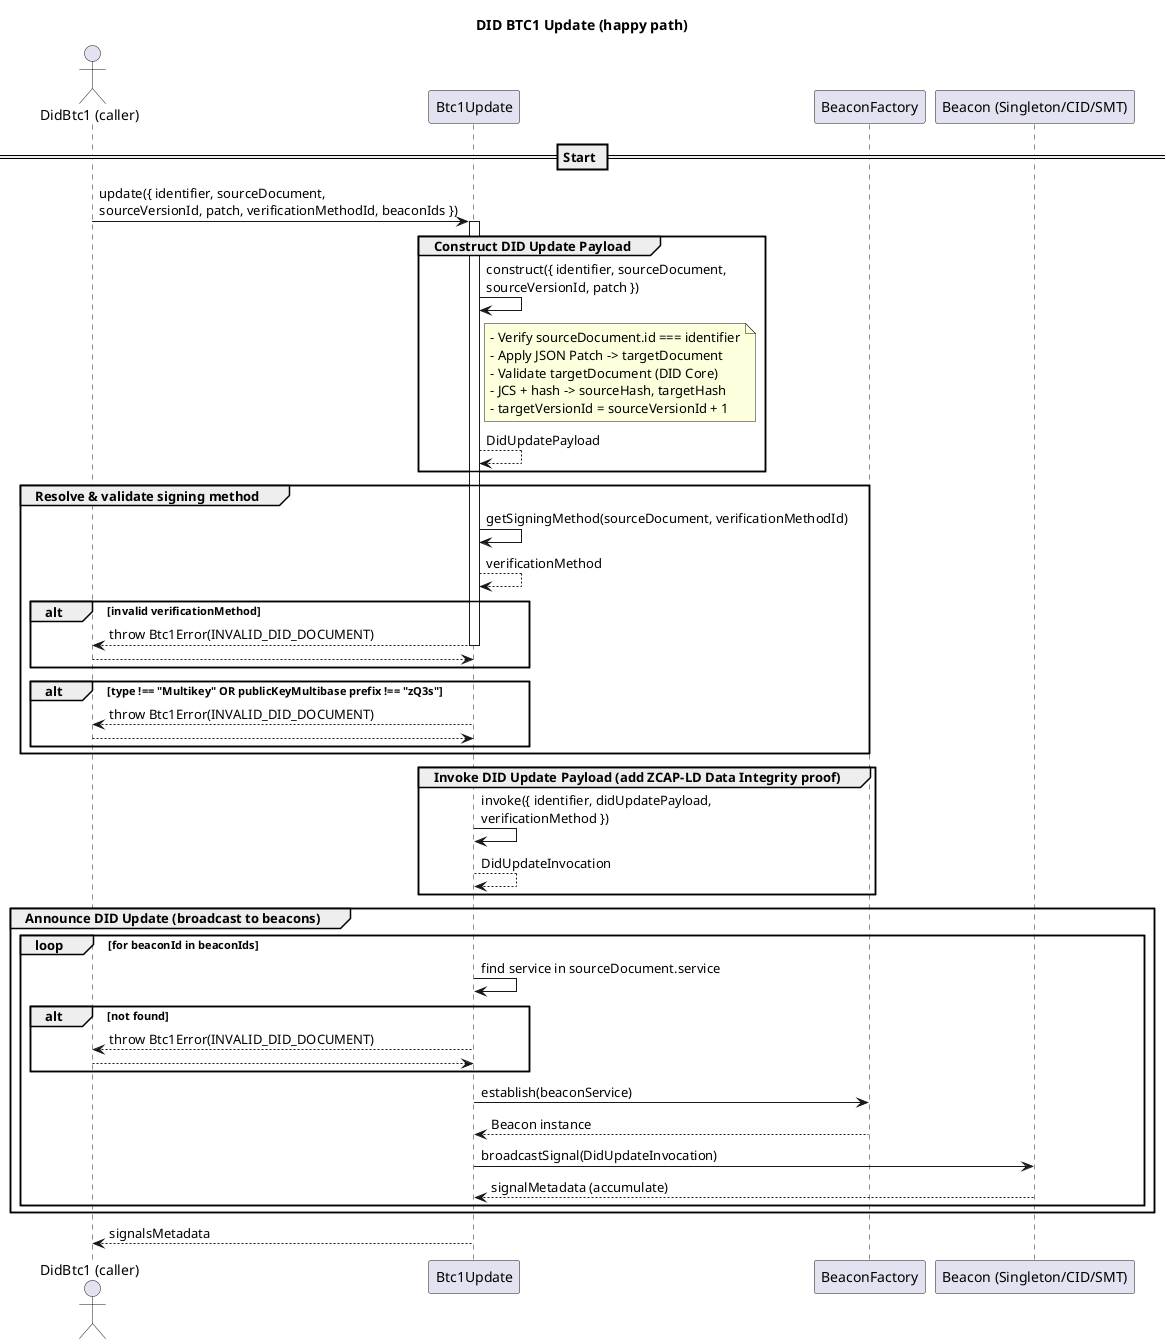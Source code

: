 @startuml BTC1 Update – High Level
title DID BTC1 Update (happy path)

actor "DidBtc1 (caller)" as Client
participant "Btc1Update" as Update
participant "BeaconFactory" as Factory
participant "Beacon (Singleton/CID/SMT)" as Beacon

== Start ==
Client -> Update: update({ identifier, sourceDocument,\nsourceVersionId, patch, verificationMethodId, beaconIds })
activate Update

group Construct DID Update Payload
  Update -> Update: construct({ identifier, sourceDocument,\nsourceVersionId, patch })
  note right of Update
    - Verify sourceDocument.id === identifier
    - Apply JSON Patch -> targetDocument
    - Validate targetDocument (DID Core)
    - JCS + hash -> sourceHash, targetHash
    - targetVersionId = sourceVersionId + 1
  end note
  Update --> Update: DidUpdatePayload
end

group Resolve & validate signing method
  Update -> Update: getSigningMethod(sourceDocument, verificationMethodId)
  Update --> Update: verificationMethod
  alt invalid verificationMethod
    Update --> Client: throw Btc1Error(INVALID_DID_DOCUMENT)
    deactivate Update
    return
  end
  alt type !== "Multikey" OR publicKeyMultibase prefix !== "zQ3s"
    Update --> Client: throw Btc1Error(INVALID_DID_DOCUMENT)
    deactivate Update
    return
  end
end

group Invoke DID Update Payload (add ZCAP-LD Data Integrity proof)
  Update -> Update: invoke({ identifier, didUpdatePayload,\nverificationMethod })
  Update --> Update: DidUpdateInvocation
end

group Announce DID Update (broadcast to beacons)
  loop for beaconId in beaconIds
    Update -> Update: find service in sourceDocument.service
    alt not found
      Update --> Client: throw Btc1Error(INVALID_DID_DOCUMENT)
      deactivate Update
      return
    end
    Update -> Factory: establish(beaconService)
    Factory --> Update: Beacon instance
    Update -> Beacon: broadcastSignal(DidUpdateInvocation)
    Beacon --> Update: signalMetadata (accumulate)
  end
end

Update --> Client: signalsMetadata
deactivate Update
@enduml
